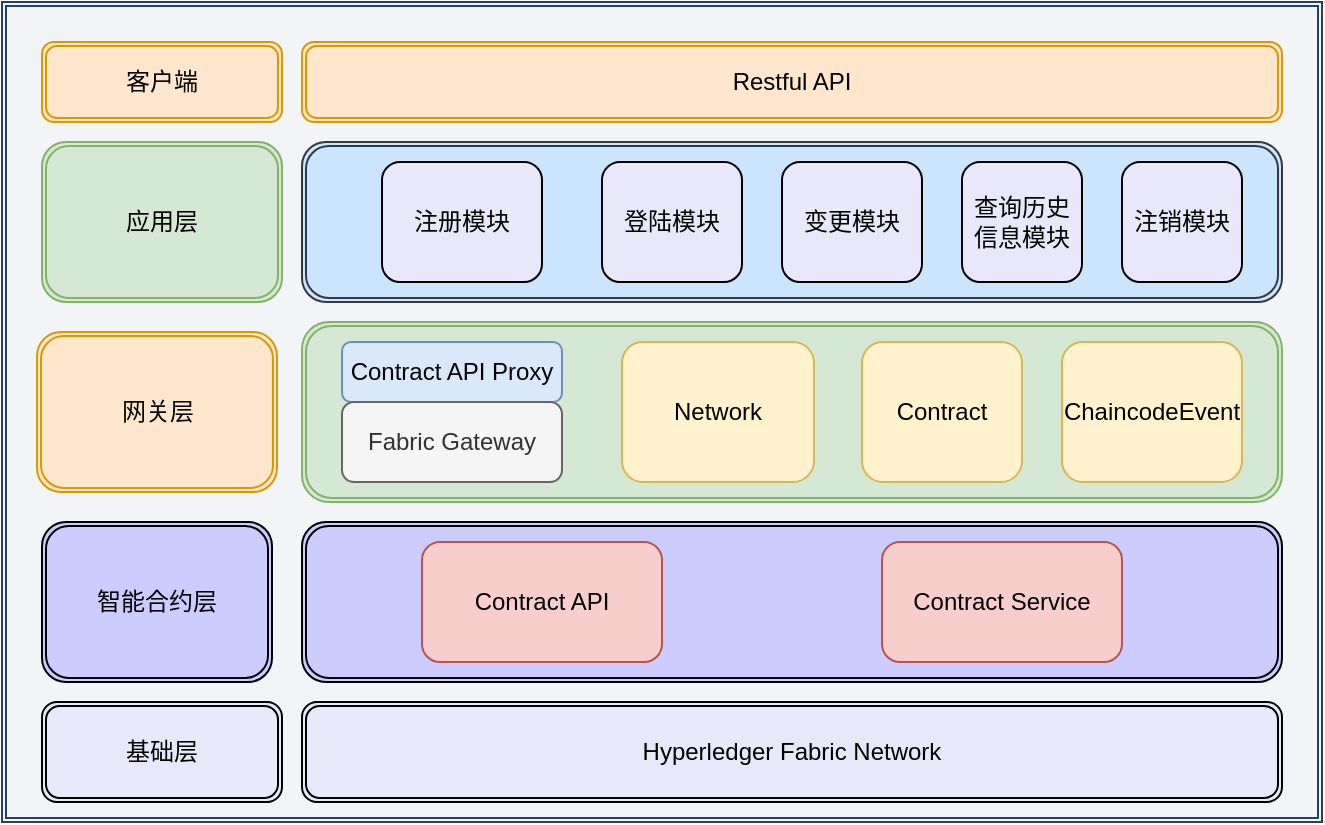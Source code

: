 <mxfile version="21.0.10" type="github">
  <diagram id="prtHgNgQTEPvFCAcTncT" name="Page-1">
    <mxGraphModel dx="758" dy="511" grid="1" gridSize="10" guides="1" tooltips="1" connect="1" arrows="1" fold="1" page="1" pageScale="1" pageWidth="827" pageHeight="1169" math="0" shadow="0">
      <root>
        <mxCell id="0" />
        <mxCell id="1" parent="0" />
        <mxCell id="uR69MU5FhjVQm4SAWJxF-1" value="" style="shape=ext;double=1;rounded=0;whiteSpace=wrap;html=1;fillColor=#f2f4f7;strokeColor=#23445d;fillStyle=auto;" vertex="1" parent="1">
          <mxGeometry x="70" y="60" width="660" height="410" as="geometry" />
        </mxCell>
        <mxCell id="uR69MU5FhjVQm4SAWJxF-6" value="智能合约层" style="shape=ext;double=1;rounded=1;whiteSpace=wrap;html=1;fillColor=#ccccff;" vertex="1" parent="1">
          <mxGeometry x="90" y="320" width="115" height="80" as="geometry" />
        </mxCell>
        <mxCell id="uR69MU5FhjVQm4SAWJxF-7" value="基础层" style="shape=ext;double=1;rounded=1;whiteSpace=wrap;html=1;fillColor=#e8e8fa;" vertex="1" parent="1">
          <mxGeometry x="90" y="410" width="120" height="50" as="geometry" />
        </mxCell>
        <mxCell id="uR69MU5FhjVQm4SAWJxF-8" value="" style="shape=ext;double=1;rounded=1;whiteSpace=wrap;html=1;fillColor=#d5e8d4;strokeColor=#82b366;" vertex="1" parent="1">
          <mxGeometry x="220" y="220" width="490" height="90" as="geometry" />
        </mxCell>
        <mxCell id="uR69MU5FhjVQm4SAWJxF-9" value="Hyperledger Fabric Network" style="shape=ext;double=1;rounded=1;whiteSpace=wrap;html=1;fillColor=#e8e8fa;" vertex="1" parent="1">
          <mxGeometry x="220" y="410" width="490" height="50" as="geometry" />
        </mxCell>
        <mxCell id="uR69MU5FhjVQm4SAWJxF-10" value="网关层" style="shape=ext;double=1;rounded=1;whiteSpace=wrap;html=1;fillColor=#ffe6cc;strokeColor=#d79b00;" vertex="1" parent="1">
          <mxGeometry x="87.5" y="225" width="120" height="80" as="geometry" />
        </mxCell>
        <mxCell id="uR69MU5FhjVQm4SAWJxF-11" value="" style="shape=ext;double=1;rounded=1;whiteSpace=wrap;html=1;fillColor=#cce5ff;strokeColor=#36393d;" vertex="1" parent="1">
          <mxGeometry x="220" y="130" width="490" height="80" as="geometry" />
        </mxCell>
        <mxCell id="uR69MU5FhjVQm4SAWJxF-12" value="客户端" style="shape=ext;double=1;rounded=1;whiteSpace=wrap;html=1;fillColor=#ffe6cc;strokeColor=#d79b00;" vertex="1" parent="1">
          <mxGeometry x="90" y="80" width="120" height="40" as="geometry" />
        </mxCell>
        <mxCell id="uR69MU5FhjVQm4SAWJxF-13" value="应用层" style="shape=ext;double=1;rounded=1;whiteSpace=wrap;html=1;fillColor=#d5e8d4;strokeColor=#82b366;" vertex="1" parent="1">
          <mxGeometry x="90" y="130" width="120" height="80" as="geometry" />
        </mxCell>
        <mxCell id="uR69MU5FhjVQm4SAWJxF-21" value="Contract API Proxy" style="rounded=1;whiteSpace=wrap;html=1;fillColor=#dae8fc;strokeColor=#6c8ebf;" vertex="1" parent="1">
          <mxGeometry x="240" y="230" width="110" height="30" as="geometry" />
        </mxCell>
        <mxCell id="uR69MU5FhjVQm4SAWJxF-22" value="Fabric Gateway" style="rounded=1;whiteSpace=wrap;html=1;fillColor=#f5f5f5;strokeColor=#666666;fontColor=#333333;" vertex="1" parent="1">
          <mxGeometry x="240" y="260" width="110" height="40" as="geometry" />
        </mxCell>
        <mxCell id="uR69MU5FhjVQm4SAWJxF-23" value="Network" style="rounded=1;whiteSpace=wrap;html=1;fillColor=#fff2cc;strokeColor=#d6b656;" vertex="1" parent="1">
          <mxGeometry x="380" y="230" width="96" height="70" as="geometry" />
        </mxCell>
        <mxCell id="uR69MU5FhjVQm4SAWJxF-24" value="Contract" style="rounded=1;whiteSpace=wrap;html=1;fillColor=#fff2cc;strokeColor=#d6b656;" vertex="1" parent="1">
          <mxGeometry x="500" y="230" width="80" height="70" as="geometry" />
        </mxCell>
        <mxCell id="uR69MU5FhjVQm4SAWJxF-25" value="ChaincodeEvent" style="rounded=1;whiteSpace=wrap;html=1;fillColor=#fff2cc;strokeColor=#d6b656;" vertex="1" parent="1">
          <mxGeometry x="600" y="230" width="90" height="70" as="geometry" />
        </mxCell>
        <mxCell id="uR69MU5FhjVQm4SAWJxF-26" value="" style="shape=ext;double=1;rounded=1;whiteSpace=wrap;html=1;fillColor=#ccccff;" vertex="1" parent="1">
          <mxGeometry x="220" y="320" width="490" height="80" as="geometry" />
        </mxCell>
        <mxCell id="uR69MU5FhjVQm4SAWJxF-27" value="Contract API" style="rounded=1;whiteSpace=wrap;html=1;fillColor=#f8cecc;strokeColor=#b85450;" vertex="1" parent="1">
          <mxGeometry x="280" y="330" width="120" height="60" as="geometry" />
        </mxCell>
        <mxCell id="uR69MU5FhjVQm4SAWJxF-28" value="Contract Service" style="rounded=1;whiteSpace=wrap;html=1;fillColor=#f8cecc;strokeColor=#b85450;" vertex="1" parent="1">
          <mxGeometry x="510" y="330" width="120" height="60" as="geometry" />
        </mxCell>
        <mxCell id="uR69MU5FhjVQm4SAWJxF-30" value="Restful API" style="shape=ext;double=1;rounded=1;whiteSpace=wrap;html=1;fillColor=#ffe6cc;strokeColor=#d79b00;" vertex="1" parent="1">
          <mxGeometry x="220" y="80" width="490" height="40" as="geometry" />
        </mxCell>
        <mxCell id="uR69MU5FhjVQm4SAWJxF-31" value="注册模块" style="rounded=1;whiteSpace=wrap;html=1;fillColor=#e8e8fa;" vertex="1" parent="1">
          <mxGeometry x="260" y="140" width="80" height="60" as="geometry" />
        </mxCell>
        <mxCell id="uR69MU5FhjVQm4SAWJxF-32" value="登陆模块" style="rounded=1;whiteSpace=wrap;html=1;fillColor=#e8e8fa;" vertex="1" parent="1">
          <mxGeometry x="370" y="140" width="70" height="60" as="geometry" />
        </mxCell>
        <mxCell id="uR69MU5FhjVQm4SAWJxF-33" value="变更模块" style="rounded=1;whiteSpace=wrap;html=1;fillColor=#e8e8fa;" vertex="1" parent="1">
          <mxGeometry x="460" y="140" width="70" height="60" as="geometry" />
        </mxCell>
        <mxCell id="uR69MU5FhjVQm4SAWJxF-34" value="查询历史信息模块" style="rounded=1;whiteSpace=wrap;html=1;fillColor=#e8e8fa;" vertex="1" parent="1">
          <mxGeometry x="550" y="140" width="60" height="60" as="geometry" />
        </mxCell>
        <mxCell id="uR69MU5FhjVQm4SAWJxF-35" value="注销模块" style="rounded=1;whiteSpace=wrap;html=1;fillColor=#e8e8fa;" vertex="1" parent="1">
          <mxGeometry x="630" y="140" width="60" height="60" as="geometry" />
        </mxCell>
      </root>
    </mxGraphModel>
  </diagram>
</mxfile>
